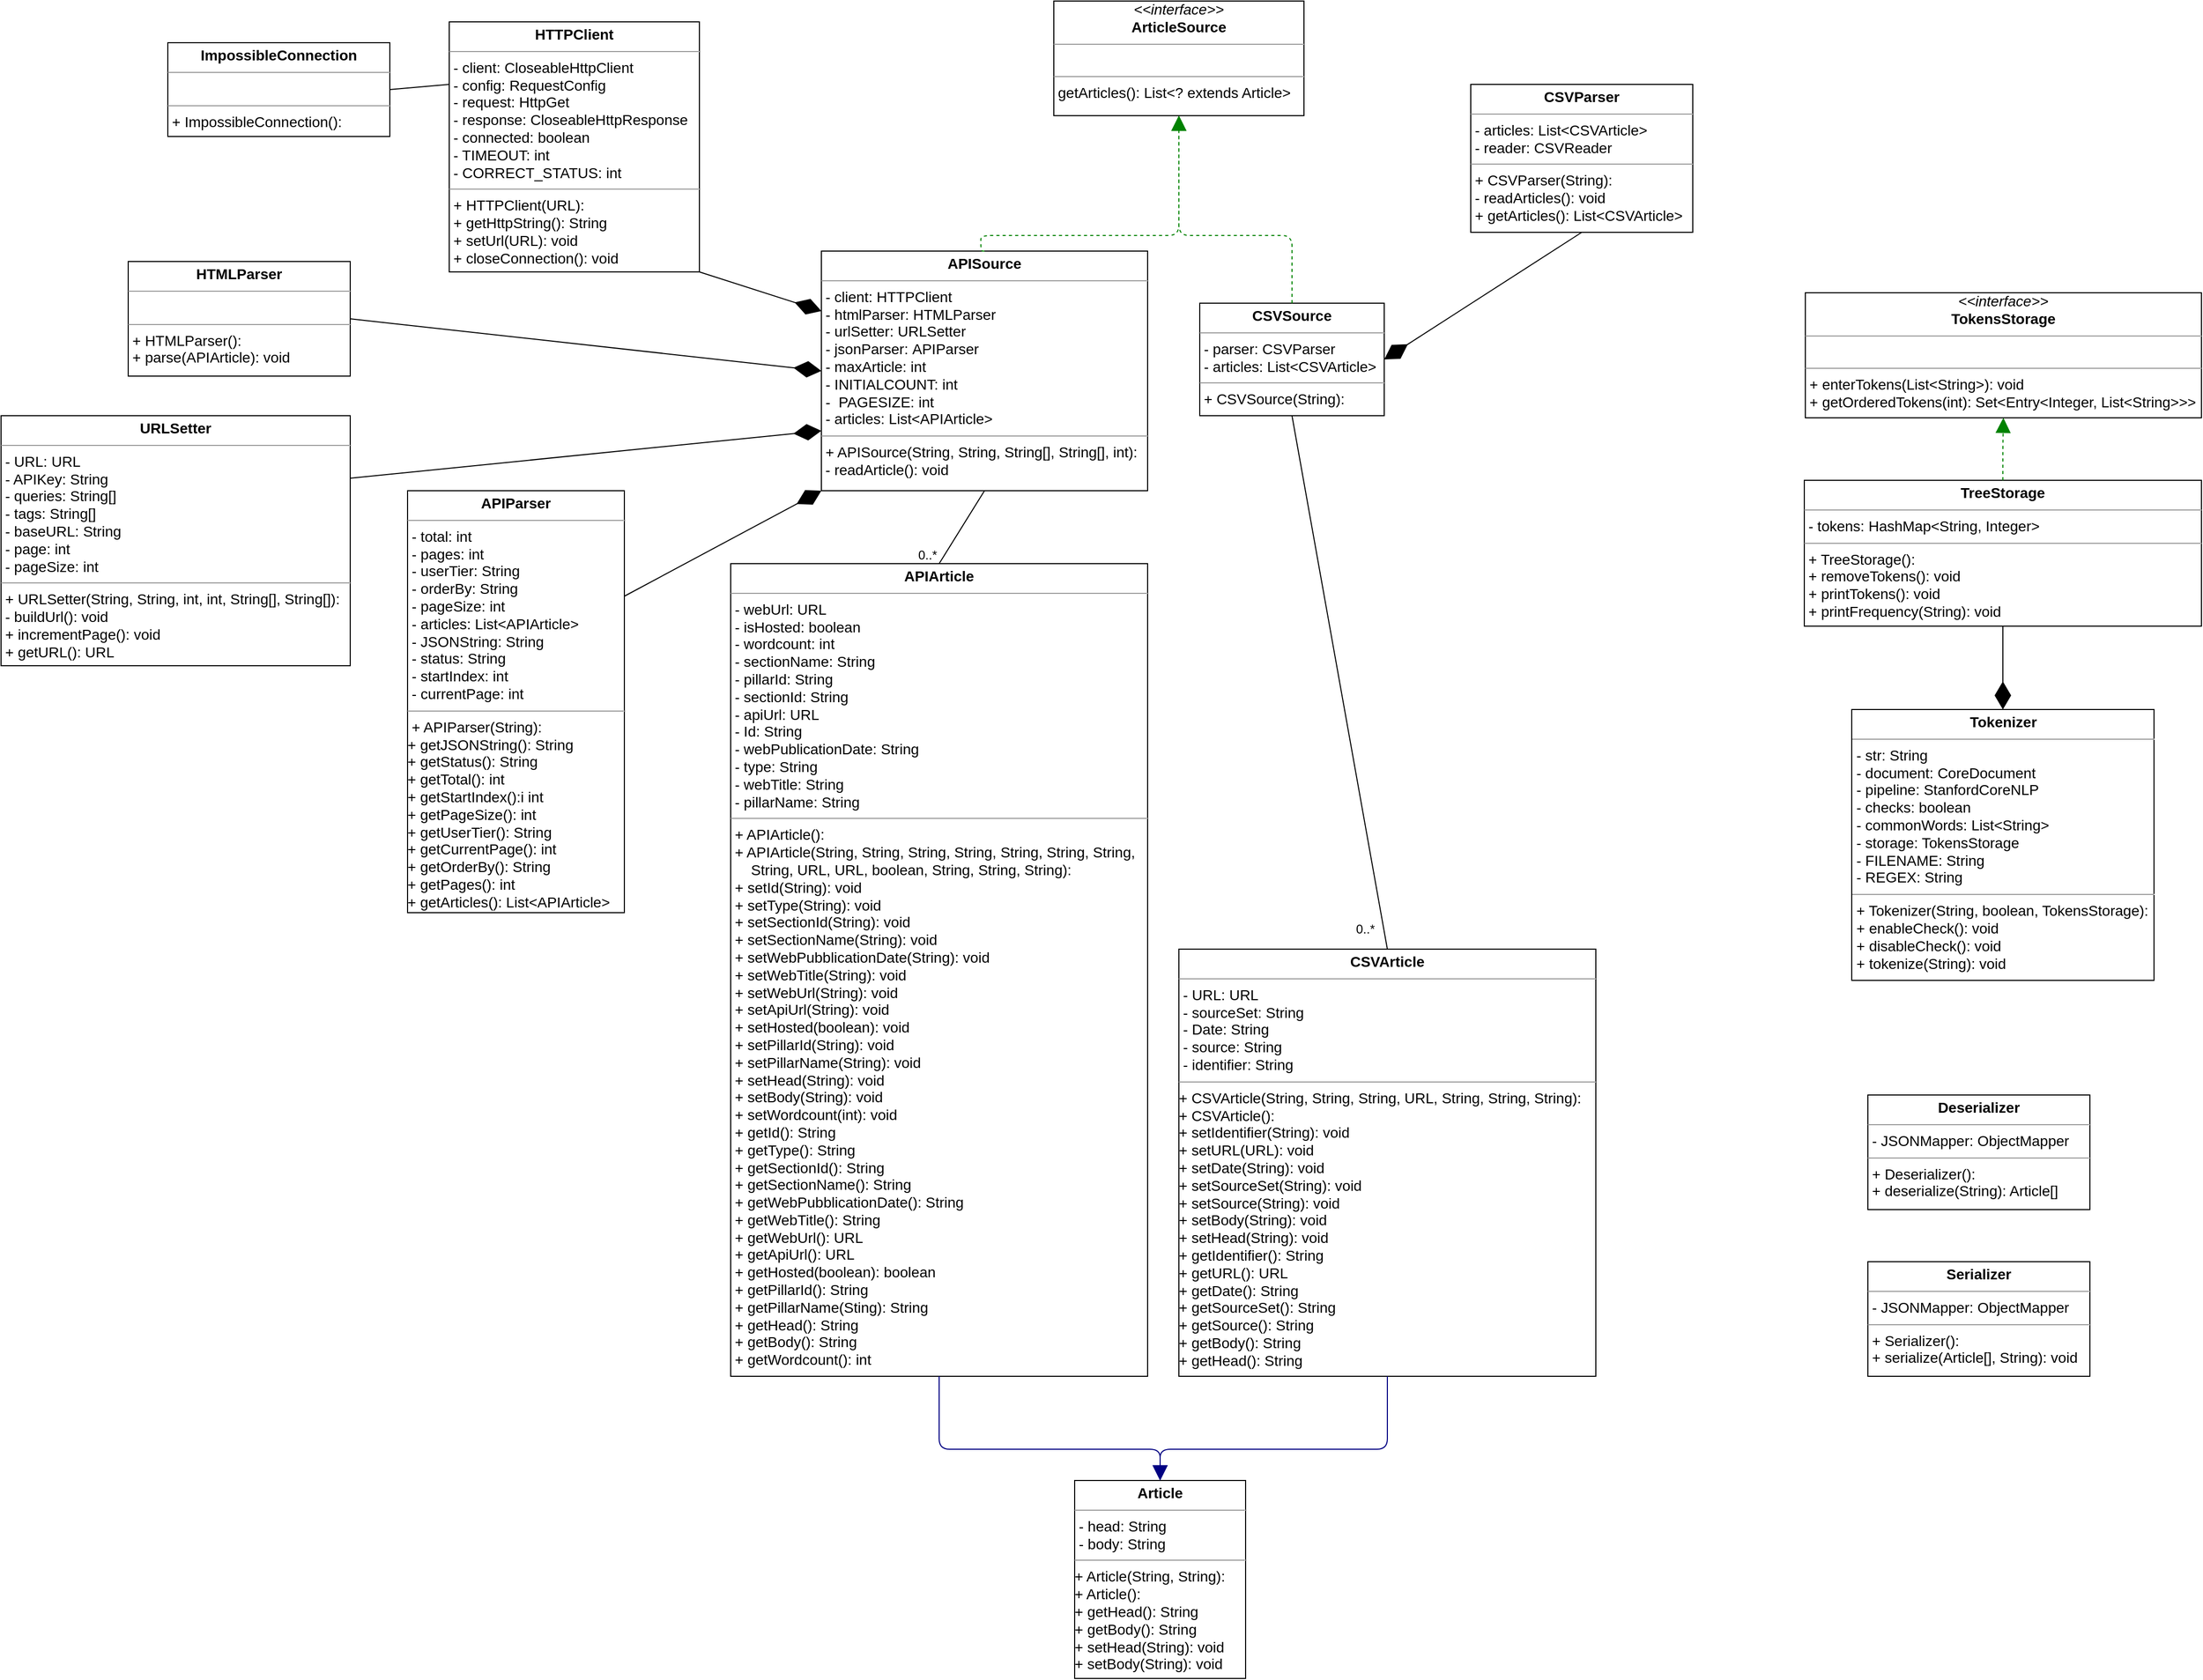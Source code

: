 <mxfile version="21.2.8" type="device">
  <diagram id="auQ4tK3FNU_SihqYigeP" name="Page-1">
    <mxGraphModel dx="2394" dy="1277" grid="1" gridSize="10" guides="1" tooltips="1" connect="1" arrows="1" fold="1" page="0" pageScale="1" pageWidth="827" pageHeight="1169" background="none" math="0" shadow="0">
      <root>
        <mxCell id="0" />
        <mxCell id="1" parent="0" />
        <mxCell id="node8" value="&lt;p style=&quot;margin: 4px 0px 0px; text-align: center; line-height: 120%;&quot;&gt;&lt;b&gt;APIArticle&lt;/b&gt;&lt;/p&gt;&lt;hr style=&quot;line-height: 120%;&quot; size=&quot;1&quot;&gt;&lt;p style=&quot;margin: 0px 0px 0px 4px; line-height: 120%;&quot;&gt;- webUrl: URL&lt;br&gt;- isHosted: boolean&lt;br&gt;- wordcount: int&lt;br&gt;- sectionName: String&lt;br&gt;- pillarId: String&lt;br&gt;- sectionId: String&lt;br&gt;- apiUrl: URL&lt;br&gt;- Id: String&lt;br&gt;- webPublicationDate: String&lt;br&gt;- type: String&lt;br&gt;- webTitle: String&lt;br&gt;- pillarName: String&lt;/p&gt;&lt;hr style=&quot;line-height: 120%;&quot; size=&quot;1&quot;&gt;&lt;p style=&quot;border-color: var(--border-color); margin: 0px 0px 0px 4px; line-height: 120%;&quot;&gt;+ APIArticle():&lt;br style=&quot;border-color: var(--border-color);&quot;&gt;+ APIArticle(String, String, String, String, String, String,&amp;nbsp;String,&lt;/p&gt;&lt;p style=&quot;border-color: var(--border-color); margin: 0px 0px 0px 4px; line-height: 120%;&quot;&gt;&lt;span style=&quot;border-color: var(--border-color); background-color: initial;&quot;&gt;&lt;span style=&quot;border-color: var(--border-color);&quot;&gt; &lt;/span&gt;&lt;span style=&quot;border-color: var(--border-color);&quot;&gt; &lt;/span&gt;&amp;nbsp; &amp;nbsp; String, URL, URL, boolean, String, String, String):&lt;/span&gt;&lt;/p&gt;&lt;p style=&quot;border-color: var(--border-color); margin: 0px 0px 0px 4px; line-height: 120%;&quot;&gt;&lt;span style=&quot;border-color: var(--border-color); background-color: initial;&quot;&gt;+ setId(String): void&lt;/span&gt;&lt;/p&gt;&lt;p style=&quot;border-color: var(--border-color); margin: 0px 0px 0px 4px; line-height: 120%;&quot;&gt;&lt;span style=&quot;border-color: var(--border-color); background-color: initial;&quot;&gt;+ setType(String): void&lt;/span&gt;&lt;/p&gt;&lt;p style=&quot;border-color: var(--border-color); margin: 0px 0px 0px 4px; line-height: 120%;&quot;&gt;&lt;span style=&quot;border-color: var(--border-color); background-color: initial;&quot;&gt;+ setSectionId(String): void&lt;/span&gt;&lt;/p&gt;&lt;p style=&quot;border-color: var(--border-color); margin: 0px 0px 0px 4px; line-height: 120%;&quot;&gt;&lt;span style=&quot;border-color: var(--border-color); background-color: initial;&quot;&gt;+ setSectionName(String): void&lt;/span&gt;&lt;/p&gt;&lt;p style=&quot;border-color: var(--border-color); margin: 0px 0px 0px 4px; line-height: 120%;&quot;&gt;&lt;span style=&quot;border-color: var(--border-color); background-color: initial;&quot;&gt;+ setWebPubblicationDate(String): void&lt;/span&gt;&lt;/p&gt;&lt;p style=&quot;border-color: var(--border-color); margin: 0px 0px 0px 4px; line-height: 120%;&quot;&gt;&lt;span style=&quot;border-color: var(--border-color); background-color: initial;&quot;&gt;+ setWebTitle(String): void&lt;/span&gt;&lt;/p&gt;&lt;p style=&quot;border-color: var(--border-color); margin: 0px 0px 0px 4px; line-height: 120%;&quot;&gt;&lt;span style=&quot;border-color: var(--border-color); background-color: initial;&quot;&gt;+ setWebUrl(String): void&lt;/span&gt;&lt;/p&gt;&lt;p style=&quot;border-color: var(--border-color); margin: 0px 0px 0px 4px; line-height: 120%;&quot;&gt;&lt;span style=&quot;border-color: var(--border-color); background-color: initial;&quot;&gt;+ setApiUrl(String): void&lt;/span&gt;&lt;/p&gt;&lt;p style=&quot;border-color: var(--border-color); margin: 0px 0px 0px 4px; line-height: 120%;&quot;&gt;&lt;span style=&quot;border-color: var(--border-color); background-color: initial;&quot;&gt;+ setHosted(boolean): void&lt;/span&gt;&lt;/p&gt;&lt;p style=&quot;border-color: var(--border-color); margin: 0px 0px 0px 4px; line-height: 120%;&quot;&gt;&lt;span style=&quot;border-color: var(--border-color); background-color: initial;&quot;&gt;+ setPillarId(String): void&lt;/span&gt;&lt;/p&gt;&lt;p style=&quot;border-color: var(--border-color); margin: 0px 0px 0px 4px; line-height: 120%;&quot;&gt;&lt;span style=&quot;border-color: var(--border-color); background-color: initial;&quot;&gt;+ setPillarName(String): void&lt;/span&gt;&lt;/p&gt;&lt;p style=&quot;border-color: var(--border-color); margin: 0px 0px 0px 4px; line-height: 120%;&quot;&gt;&lt;span style=&quot;border-color: var(--border-color); background-color: initial;&quot;&gt;+ setHead(String): void&lt;/span&gt;&lt;/p&gt;&lt;p style=&quot;border-color: var(--border-color); margin: 0px 0px 0px 4px; line-height: 120%;&quot;&gt;&lt;span style=&quot;border-color: var(--border-color); background-color: initial;&quot;&gt;+ setBody(String): void&lt;/span&gt;&lt;/p&gt;&lt;p style=&quot;border-color: var(--border-color); margin: 0px 0px 0px 4px; line-height: 120%;&quot;&gt;&lt;span style=&quot;border-color: var(--border-color); background-color: initial;&quot;&gt;+ setWordcount(int): void&lt;/span&gt;&lt;/p&gt;&lt;p style=&quot;border-color: var(--border-color); margin: 0px 0px 0px 4px; line-height: 120%;&quot;&gt;+ getId(): String&lt;/p&gt;&lt;p style=&quot;border-color: var(--border-color); margin: 0px 0px 0px 4px; line-height: 120%;&quot;&gt;&lt;span style=&quot;border-color: var(--border-color); background-color: initial;&quot;&gt;+ getType(): String&lt;/span&gt;&lt;/p&gt;&lt;p style=&quot;border-color: var(--border-color); margin: 0px 0px 0px 4px; line-height: 120%;&quot;&gt;&lt;span style=&quot;border-color: var(--border-color); background-color: initial;&quot;&gt;+ getSectionId(): String&lt;/span&gt;&lt;/p&gt;&lt;p style=&quot;border-color: var(--border-color); margin: 0px 0px 0px 4px; line-height: 120%;&quot;&gt;&lt;span style=&quot;border-color: var(--border-color); background-color: initial;&quot;&gt;+ getSectionName(): String&lt;/span&gt;&lt;/p&gt;&lt;p style=&quot;border-color: var(--border-color); margin: 0px 0px 0px 4px; line-height: 120%;&quot;&gt;&lt;span style=&quot;border-color: var(--border-color); background-color: initial;&quot;&gt;+ getWebPubblicationDate(): String&lt;/span&gt;&lt;/p&gt;&lt;p style=&quot;border-color: var(--border-color); margin: 0px 0px 0px 4px; line-height: 120%;&quot;&gt;&lt;span style=&quot;border-color: var(--border-color); background-color: initial;&quot;&gt;+ getWebTitle(): String&lt;/span&gt;&lt;/p&gt;&lt;p style=&quot;border-color: var(--border-color); margin: 0px 0px 0px 4px; line-height: 120%;&quot;&gt;&lt;span style=&quot;border-color: var(--border-color); background-color: initial;&quot;&gt;+ getWebUrl(): URL&lt;/span&gt;&lt;/p&gt;&lt;p style=&quot;border-color: var(--border-color); margin: 0px 0px 0px 4px; line-height: 120%;&quot;&gt;&lt;span style=&quot;border-color: var(--border-color); background-color: initial;&quot;&gt;+ getApiUrl(): URL&lt;/span&gt;&lt;/p&gt;&lt;p style=&quot;border-color: var(--border-color); margin: 0px 0px 0px 4px; line-height: 120%;&quot;&gt;&lt;span style=&quot;border-color: var(--border-color); background-color: initial;&quot;&gt;+ getHosted(boolean): boolean&lt;/span&gt;&lt;/p&gt;&lt;p style=&quot;border-color: var(--border-color); margin: 0px 0px 0px 4px; line-height: 120%;&quot;&gt;&lt;span style=&quot;border-color: var(--border-color); background-color: initial;&quot;&gt;+ getPillarId(): String&lt;/span&gt;&lt;/p&gt;&lt;p style=&quot;border-color: var(--border-color); margin: 0px 0px 0px 4px; line-height: 120%;&quot;&gt;&lt;span style=&quot;border-color: var(--border-color); background-color: initial;&quot;&gt;+ getPillarName(Sting): String&lt;/span&gt;&lt;/p&gt;&lt;p style=&quot;border-color: var(--border-color); margin: 0px 0px 0px 4px; line-height: 120%;&quot;&gt;&lt;span style=&quot;border-color: var(--border-color); background-color: initial;&quot;&gt;+ getHead(): String&lt;/span&gt;&lt;/p&gt;&lt;p style=&quot;border-color: var(--border-color); margin: 0px 0px 0px 4px; line-height: 120%;&quot;&gt;&lt;span style=&quot;border-color: var(--border-color); background-color: initial;&quot;&gt;+ getBody(): String&lt;/span&gt;&lt;/p&gt;&lt;p style=&quot;border-color: var(--border-color); margin: 0px 0px 0px 4px; line-height: 120%;&quot;&gt;&lt;span style=&quot;border-color: var(--border-color); background-color: initial;&quot;&gt;&lt;/span&gt;&lt;/p&gt;&lt;p style=&quot;border-color: var(--border-color); margin: 0px 0px 0px 4px; line-height: 120%;&quot;&gt;&lt;span style=&quot;border-color: var(--border-color); background-color: initial;&quot;&gt;+ getWordcount(): int&lt;/span&gt;&lt;/p&gt;&lt;p style=&quot;border-color: var(--border-color); margin: 0px 0px 0px 4px; line-height: 120%;&quot;&gt;&lt;span style=&quot;border-color: var(--border-color); background-color: initial;&quot;&gt;&lt;br&gt;&lt;/span&gt;&lt;/p&gt;" style="verticalAlign=top;align=left;overflow=fill;fontSize=14;fontFamily=Helvetica;html=1;rounded=0;shadow=0;comic=0;labelBackgroundColor=none;strokeWidth=1;" parent="1" vertex="1">
          <mxGeometry x="-230" y="220" width="400" height="780" as="geometry" />
        </mxCell>
        <mxCell id="node1" value="&lt;p style=&quot;margin: 4px 0px 0px; text-align: center; line-height: 120%;&quot;&gt;&lt;b&gt;APIParser&lt;/b&gt;&lt;/p&gt;&lt;hr style=&quot;line-height: 120%;&quot; size=&quot;1&quot;&gt;&lt;p style=&quot;margin: 0px 0px 0px 4px; line-height: 120%;&quot;&gt;&lt;/p&gt;&lt;p style=&quot;margin: 0px 0px 0px 4px; line-height: 120%;&quot;&gt;- total: int&lt;br&gt;- pages: int&lt;br&gt;- userTier: String&lt;br&gt;- orderBy: String&lt;br&gt;- pageSize: int&lt;br&gt;- articles: List&amp;lt;APIArticle&amp;gt;&lt;br&gt;- JSONString: String&lt;br&gt;- status: String&lt;br&gt;- startIndex: int&lt;br&gt;- currentPage: int&lt;/p&gt;&lt;hr style=&quot;line-height: 120%;&quot; size=&quot;1&quot;&gt;&lt;p style=&quot;margin: 0px 0px 0px 4px; line-height: 120%;&quot;&gt;+ APIParser(String):&lt;br&gt;&lt;/p&gt;&lt;div style=&quot;line-height: 120%;&quot;&gt;+&amp;nbsp;getJSONString(): String&lt;/div&gt;&lt;div style=&quot;line-height: 120%;&quot;&gt;+&amp;nbsp;getStatus&lt;span style=&quot;background-color: initial;&quot;&gt;(): String&lt;/span&gt;&lt;/div&gt;&lt;div style=&quot;line-height: 120%;&quot;&gt;+&amp;nbsp;getTotal&lt;span style=&quot;background-color: initial;&quot;&gt;(): int&lt;/span&gt;&lt;br&gt;&lt;/div&gt;&lt;div style=&quot;line-height: 120%;&quot;&gt;+&amp;nbsp;getStartIndex&lt;span style=&quot;background-color: initial;&quot;&gt;():i int&lt;/span&gt;&lt;br&gt;&lt;/div&gt;&lt;div style=&quot;line-height: 120%;&quot;&gt;&lt;div style=&quot;border-color: var(--border-color); line-height: 120%;&quot;&gt;+&amp;nbsp;getPageSize&lt;span style=&quot;background-color: initial;&quot;&gt;()&lt;/span&gt;: int&lt;br&gt;&lt;/div&gt;&lt;div style=&quot;border-color: var(--border-color); line-height: 120%;&quot;&gt;&lt;div style=&quot;border-color: var(--border-color); line-height: 120%;&quot;&gt;+&amp;nbsp;getUserTier&lt;span style=&quot;background-color: initial;&quot;&gt;(): String&lt;/span&gt;&lt;br&gt;&lt;/div&gt;&lt;div style=&quot;border-color: var(--border-color); line-height: 120%;&quot;&gt;&lt;div style=&quot;border-color: var(--border-color); line-height: 120%;&quot;&gt;+&amp;nbsp;getCurrentPage&lt;span style=&quot;background-color: initial;&quot;&gt;()&lt;/span&gt;: int&lt;br&gt;&lt;/div&gt;&lt;div style=&quot;border-color: var(--border-color); line-height: 120%;&quot;&gt;&lt;div style=&quot;border-color: var(--border-color); line-height: 120%;&quot;&gt;+&amp;nbsp;getOrderBy&lt;span style=&quot;background-color: initial;&quot;&gt;(): String&lt;/span&gt;&lt;br&gt;&lt;/div&gt;&lt;div style=&quot;border-color: var(--border-color); line-height: 120%;&quot;&gt;&lt;div style=&quot;border-color: var(--border-color); line-height: 120%;&quot;&gt;+&amp;nbsp;getPages&lt;span style=&quot;background-color: initial;&quot;&gt;(): int&lt;/span&gt;&lt;br&gt;&lt;/div&gt;&lt;div style=&quot;border-color: var(--border-color); line-height: 120%;&quot;&gt;&lt;div style=&quot;border-color: var(--border-color); line-height: 120%;&quot;&gt;+&amp;nbsp;getArticles&lt;span style=&quot;background-color: initial;&quot;&gt;():&amp;nbsp;&lt;/span&gt;List&amp;lt;APIArticle&amp;gt;&lt;br&gt;&lt;/div&gt;&lt;div style=&quot;border-color: var(--border-color); line-height: 120%;&quot;&gt;&lt;br style=&quot;border-color: var(--border-color);&quot;&gt;&lt;/div&gt;&lt;/div&gt;&lt;/div&gt;&lt;/div&gt;&lt;div style=&quot;border-color: var(--border-color); line-height: 120%;&quot;&gt;&lt;br style=&quot;border-color: var(--border-color);&quot;&gt;&lt;/div&gt;&lt;/div&gt;&lt;/div&gt;&lt;/div&gt;&lt;div style=&quot;line-height: 120%;&quot;&gt;&lt;br&gt;&lt;/div&gt;" style="verticalAlign=top;align=left;overflow=fill;fontSize=14;fontFamily=Helvetica;html=1;rounded=0;shadow=0;comic=0;labelBackgroundColor=none;strokeWidth=1;" parent="1" vertex="1">
          <mxGeometry x="-540" y="150" width="208" height="405" as="geometry" />
        </mxCell>
        <mxCell id="node3" value="&lt;p style=&quot;margin: 4px 0px 0px; text-align: center; line-height: 120%;&quot;&gt;&lt;b&gt;APISource&lt;/b&gt;&lt;/p&gt;&lt;hr style=&quot;line-height: 120%;&quot; size=&quot;1&quot;&gt;&lt;p style=&quot;margin: 0px 0px 0px 4px; line-height: 120%;&quot;&gt;&lt;/p&gt;&lt;p style=&quot;margin: 0px 0px 0px 4px; line-height: 120%;&quot;&gt;- client: HTTPClient&lt;/p&gt;&lt;p style=&quot;margin: 0px 0px 0px 4px; line-height: 120%;&quot;&gt;-&amp;nbsp;htmlParser:&amp;nbsp;HTMLParser&lt;/p&gt;&lt;p style=&quot;margin: 0px 0px 0px 4px; line-height: 120%;&quot;&gt;-&amp;nbsp;urlSetter:&amp;nbsp;URLSetter&lt;/p&gt;&lt;p style=&quot;margin: 0px 0px 0px 4px; line-height: 120%;&quot;&gt;-&amp;nbsp;jsonParser:&amp;nbsp;APIParser&lt;/p&gt;&lt;p style=&quot;margin: 0px 0px 0px 4px; line-height: 120%;&quot;&gt;-&amp;nbsp;maxArticle: int&lt;/p&gt;&lt;p style=&quot;margin: 0px 0px 0px 4px; line-height: 120%;&quot;&gt;-&amp;nbsp;INITIALCOUNT: int&lt;/p&gt;&lt;p style=&quot;margin: 0px 0px 0px 4px; line-height: 120%;&quot;&gt;-&amp;nbsp; PAGESIZE: int&lt;/p&gt;&lt;p style=&quot;margin: 0px 0px 0px 4px; line-height: 120%;&quot;&gt;- articles: List&amp;lt;APIArticle&amp;gt;&lt;/p&gt;&lt;hr style=&quot;line-height: 120%;&quot; size=&quot;1&quot;&gt;&lt;p style=&quot;margin: 0px 0px 0px 4px; line-height: 120%;&quot;&gt;&lt;span style=&quot;background-color: initial;&quot;&gt;+ APISource(String, String, String[], String[], int):&lt;/span&gt;&lt;/p&gt;&lt;div style=&quot;line-height: 120%;&quot;&gt;&amp;nbsp;- readArticle(): void&lt;/div&gt;" style="verticalAlign=top;align=left;overflow=fill;fontSize=14;fontFamily=Helvetica;html=1;rounded=0;shadow=0;comic=0;labelBackgroundColor=none;strokeWidth=1;" parent="1" vertex="1">
          <mxGeometry x="-143" y="-80" width="313" height="230" as="geometry" />
        </mxCell>
        <mxCell id="node12" value="&lt;p style=&quot;margin: 4px 0px 0px; text-align: center; line-height: 120%;&quot;&gt;&lt;b&gt;Article&lt;/b&gt;&lt;/p&gt;&lt;hr style=&quot;line-height: 120%;&quot; size=&quot;1&quot;&gt;&lt;p style=&quot;margin: 0px 0px 0px 4px; line-height: 120%;&quot;&gt;- head: String&lt;br&gt;- body: String&lt;/p&gt;&lt;hr style=&quot;line-height: 120%;&quot; size=&quot;1&quot;&gt;&lt;p style=&quot;margin: 0px 0px 0px 4px; line-height: 120%;&quot;&gt;&lt;/p&gt;+ Article(String, String):&lt;br style=&quot;border-color: var(--border-color);&quot;&gt;+ Article():&lt;br&gt;+ getHead(): String&lt;br&gt;+ getBody(): String&lt;br&gt;+ setHead(String): void&lt;br&gt;+ setBody(String): void" style="verticalAlign=top;align=left;overflow=fill;fontSize=14;fontFamily=Helvetica;html=1;rounded=0;shadow=0;comic=0;labelBackgroundColor=none;strokeWidth=1;" parent="1" vertex="1">
          <mxGeometry x="100" y="1100" width="164" height="190" as="geometry" />
        </mxCell>
        <mxCell id="node6" value="&lt;p style=&quot;margin: 4px 0px 0px; text-align: center; line-height: 120%;&quot;&gt;&lt;b&gt;CSVArticle&lt;/b&gt;&lt;/p&gt;&lt;hr style=&quot;line-height: 120%;&quot; size=&quot;1&quot;&gt;&lt;p style=&quot;margin: 0px 0px 0px 4px; line-height: 120%;&quot;&gt;&lt;/p&gt;&lt;p style=&quot;margin: 0px 0px 0px 4px; line-height: 120%;&quot;&gt;- URL: URL&lt;br&gt;- sourceSet: String&lt;br&gt;- Date: String&lt;br&gt;- source: String&lt;br&gt;- identifier: String&lt;/p&gt;&lt;hr style=&quot;line-height: 120%;&quot; size=&quot;1&quot;&gt;&lt;p style=&quot;margin: 0px 0px 0px 4px; line-height: 120%;&quot;&gt;&lt;/p&gt;+ CSVArticle(String, String, String, URL, String, String, String):&lt;br style=&quot;border-color: var(--border-color);&quot;&gt;+ CSVArticle():&lt;br&gt;+&amp;nbsp;setIdentifier(String): void&lt;br&gt;+&amp;nbsp;setURL(URL): void&lt;br&gt;+&amp;nbsp;setDate(String): void&lt;br&gt;+&amp;nbsp;setSourceSet(String): void&lt;br&gt;+&amp;nbsp;setSource(String): void&lt;br&gt;+&amp;nbsp;setBody(String): void&lt;br&gt;+&amp;nbsp;setHead(String): void&lt;br&gt;+ getIdentifier(): String&lt;br style=&quot;border-color: var(--border-color);&quot;&gt;+ getURL(): URL&lt;br style=&quot;border-color: var(--border-color);&quot;&gt;+ getDate(): String&lt;br style=&quot;border-color: var(--border-color);&quot;&gt;+ getSourceSet(): String&lt;br style=&quot;border-color: var(--border-color);&quot;&gt;+ getSource(): String&lt;br style=&quot;border-color: var(--border-color);&quot;&gt;+ getBody(): String&lt;br style=&quot;border-color: var(--border-color);&quot;&gt;+ getHead(): String" style="verticalAlign=top;align=left;overflow=fill;fontSize=14;fontFamily=Helvetica;html=1;rounded=0;shadow=0;comic=0;labelBackgroundColor=none;strokeWidth=1;" parent="1" vertex="1">
          <mxGeometry x="200" y="590" width="400" height="410" as="geometry" />
        </mxCell>
        <mxCell id="node4" value="&lt;p style=&quot;margin: 4px 0px 0px; text-align: center; line-height: 120%;&quot;&gt;&lt;b&gt;CSVParser&lt;/b&gt;&lt;/p&gt;&lt;hr style=&quot;line-height: 120%;&quot; size=&quot;1&quot;&gt;&lt;p style=&quot;margin: 0px 0px 0px 4px; line-height: 120%;&quot;&gt;&lt;/p&gt;&lt;p style=&quot;margin: 0px 0px 0px 4px; line-height: 120%;&quot;&gt;- articles: List&amp;lt;CSVArticle&amp;gt;&lt;/p&gt;&lt;p style=&quot;margin: 0px 0px 0px 4px; line-height: 120%;&quot;&gt;- reader: CSVReader&lt;/p&gt;&lt;hr style=&quot;line-height: 120%;&quot; size=&quot;1&quot;&gt;&lt;p style=&quot;margin: 0px 0px 0px 4px; line-height: 120%;&quot;&gt;+ CSVParser(String):&lt;/p&gt;&lt;p style=&quot;margin: 0px 0px 0px 4px; line-height: 120%;&quot;&gt;- readArticles(): void&lt;/p&gt;&lt;p style=&quot;margin: 0px 0px 0px 4px; line-height: 120%;&quot;&gt;+ getArticles(): List&amp;lt;CSVArticle&amp;gt;&lt;/p&gt;&lt;p style=&quot;margin: 0px 0px 0px 4px; line-height: 120%;&quot;&gt;&lt;br&gt;&lt;/p&gt;" style="verticalAlign=top;align=left;overflow=fill;fontSize=14;fontFamily=Helvetica;html=1;rounded=0;shadow=0;comic=0;labelBackgroundColor=none;strokeWidth=1;" parent="1" vertex="1">
          <mxGeometry x="480" y="-240" width="213" height="142" as="geometry" />
        </mxCell>
        <mxCell id="node10" value="&lt;p style=&quot;margin: 4px 0px 0px; text-align: center; line-height: 120%;&quot;&gt;&lt;b&gt;CSVSource&lt;/b&gt;&lt;/p&gt;&lt;hr style=&quot;line-height: 120%;&quot; size=&quot;1&quot;&gt;&lt;p style=&quot;margin: 0px 0px 0px 4px; line-height: 120%;&quot;&gt;&lt;/p&gt;&lt;p style=&quot;margin: 0px 0px 0px 4px; line-height: 120%;&quot;&gt;- parser: CSVParser&lt;/p&gt;&lt;p style=&quot;margin: 0px 0px 0px 4px; line-height: 120%;&quot;&gt;- articles: List&amp;lt;CSVArticle&amp;gt;&lt;/p&gt;&lt;hr style=&quot;line-height: 120%;&quot; size=&quot;1&quot;&gt;&lt;p style=&quot;margin: 0px 0px 0px 4px; line-height: 120%;&quot;&gt;+ CSVSource(String):&lt;/p&gt;" style="verticalAlign=top;align=left;overflow=fill;fontSize=14;fontFamily=Helvetica;html=1;rounded=0;shadow=0;comic=0;labelBackgroundColor=none;strokeWidth=1;" parent="1" vertex="1">
          <mxGeometry x="220" y="-30" width="177" height="108" as="geometry" />
        </mxCell>
        <mxCell id="node9" value="&lt;p style=&quot;margin: 4px 0px 0px; text-align: center; line-height: 120%;&quot;&gt;&lt;b&gt;HTTPClient&lt;/b&gt;&lt;/p&gt;&lt;hr style=&quot;line-height: 120%;&quot; size=&quot;1&quot;&gt;&lt;p style=&quot;margin: 0px 0px 0px 4px; line-height: 120%;&quot;&gt;&lt;/p&gt;&lt;p style=&quot;margin: 0px 0px 0px 4px; line-height: 120%;&quot;&gt;- client:&amp;nbsp;CloseableHttpClient&lt;/p&gt;&lt;p style=&quot;margin: 0px 0px 0px 4px; line-height: 120%;&quot;&gt;- config:&amp;nbsp;RequestConfig&lt;/p&gt;&lt;p style=&quot;margin: 0px 0px 0px 4px; line-height: 120%;&quot;&gt;- request:&amp;nbsp;HttpGet&lt;/p&gt;&lt;p style=&quot;margin: 0px 0px 0px 4px; line-height: 120%;&quot;&gt;- response:&amp;nbsp;CloseableHttpResponse&lt;/p&gt;&lt;p style=&quot;margin: 0px 0px 0px 4px; line-height: 120%;&quot;&gt;- connected: boolean&lt;/p&gt;&lt;p style=&quot;margin: 0px 0px 0px 4px; line-height: 120%;&quot;&gt;- TIMEOUT: int&lt;/p&gt;&lt;p style=&quot;margin: 0px 0px 0px 4px; line-height: 120%;&quot;&gt;-&amp;nbsp;CORRECT_STATUS: int&lt;/p&gt;&lt;hr style=&quot;line-height: 120%;&quot; size=&quot;1&quot;&gt;&lt;p style=&quot;margin: 0px 0px 0px 4px; line-height: 120%;&quot;&gt;+ HTTPClient(URL):&lt;/p&gt;&lt;p style=&quot;margin: 0px 0px 0px 4px; line-height: 120%;&quot;&gt;+&amp;nbsp;getHttpString(): String&lt;/p&gt;&lt;p style=&quot;margin: 0px 0px 0px 4px; line-height: 120%;&quot;&gt;+&amp;nbsp;setUrl(URL): void&lt;/p&gt;&lt;p style=&quot;margin: 0px 0px 0px 4px; line-height: 120%;&quot;&gt;+&amp;nbsp;closeConnection(): void&lt;/p&gt;" style="verticalAlign=top;align=left;overflow=fill;fontSize=14;fontFamily=Helvetica;html=1;rounded=0;shadow=0;comic=0;labelBackgroundColor=none;strokeWidth=1;" parent="1" vertex="1">
          <mxGeometry x="-500" y="-300" width="240" height="240" as="geometry" />
        </mxCell>
        <mxCell id="node2" value="&lt;p style=&quot;margin: 4px 0px 0px; text-align: center; line-height: 120%;&quot;&gt;&lt;b&gt;TreeStorage&lt;/b&gt;&lt;/p&gt;&lt;hr style=&quot;line-height: 120%;&quot; size=&quot;1&quot;&gt;&lt;p style=&quot;margin: 0px 0px 0px 4px; line-height: 120%;&quot;&gt;- tokens:&amp;nbsp;HashMap&amp;lt;String, Integer&amp;gt;&lt;/p&gt;&lt;hr style=&quot;line-height: 120%;&quot; size=&quot;1&quot;&gt;&lt;p style=&quot;margin: 0px 0px 0px 4px; line-height: 120%;&quot;&gt;+ TreeStorage():&lt;/p&gt;&lt;p style=&quot;margin: 0px 0px 0px 4px; line-height: 120%;&quot;&gt;+ removeTokens(): void&lt;br&gt;+ printTokens(): void&lt;br&gt;+ printFrequency(String): void&lt;br&gt;&lt;/p&gt;" style="verticalAlign=top;align=left;overflow=fill;fontSize=14;fontFamily=Helvetica;html=1;rounded=0;shadow=0;comic=0;labelBackgroundColor=none;strokeWidth=1;" parent="1" vertex="1">
          <mxGeometry x="800" y="140" width="381" height="140" as="geometry" />
        </mxCell>
        <mxCell id="node16" value="&lt;p style=&quot;margin: 4px 0px 0px; text-align: center; line-height: 120%;&quot;&gt;&lt;b&gt;URLSetter&lt;/b&gt;&lt;/p&gt;&lt;hr style=&quot;line-height: 120%;&quot; size=&quot;1&quot;&gt;&lt;p style=&quot;margin: 0px 0px 0px 4px; line-height: 120%;&quot;&gt;&lt;/p&gt;&lt;p style=&quot;margin: 0px 0px 0px 4px; line-height: 120%;&quot;&gt;- URL: URL&lt;/p&gt;&lt;p style=&quot;margin: 0px 0px 0px 4px; line-height: 120%;&quot;&gt;- APIKey: String&lt;/p&gt;&lt;p style=&quot;margin: 0px 0px 0px 4px; line-height: 120%;&quot;&gt;- queries: String[]&lt;/p&gt;&lt;p style=&quot;margin: 0px 0px 0px 4px; line-height: 120%;&quot;&gt;- tags: String[]&lt;/p&gt;&lt;p style=&quot;margin: 0px 0px 0px 4px; line-height: 120%;&quot;&gt;- baseURL: String&lt;/p&gt;&lt;p style=&quot;margin: 0px 0px 0px 4px; line-height: 120%;&quot;&gt;- page: int&lt;/p&gt;&lt;p style=&quot;margin: 0px 0px 0px 4px; line-height: 120%;&quot;&gt;- pageSize: int&lt;/p&gt;&lt;hr style=&quot;line-height: 120%;&quot; size=&quot;1&quot;&gt;&lt;p style=&quot;margin: 0px 0px 0px 4px; line-height: 120%;&quot;&gt;+ URLSetter(String, String, int, int, String[], String[]):&lt;/p&gt;&lt;p style=&quot;margin: 0px 0px 0px 4px; line-height: 120%;&quot;&gt;- buildUrl(): void&lt;br&gt;+ incrementPage(): void&lt;/p&gt;&lt;p style=&quot;margin: 0px 0px 0px 4px; line-height: 120%;&quot;&gt;+ getURL(): URL&lt;/p&gt;&lt;p style=&quot;margin: 0px 0px 0px 4px; line-height: 120%;&quot;&gt;&lt;br&gt;&lt;/p&gt;" style="verticalAlign=top;align=left;overflow=fill;fontSize=14;fontFamily=Helvetica;html=1;rounded=0;shadow=0;comic=0;labelBackgroundColor=none;strokeWidth=1;" parent="1" vertex="1">
          <mxGeometry x="-930" y="78" width="335" height="240" as="geometry" />
        </mxCell>
        <mxCell id="edge0" value="" style="html=1;rounded=1;edgeStyle=orthogonalEdgeStyle;dashed=0;startArrow=none;endArrow=block;endSize=12;strokeColor=#000082;exitX=0.5;exitY=1;exitDx=0;exitDy=0;entryX=0.5;entryY=0;entryDx=0;entryDy=0;" parent="1" source="node8" target="node12" edge="1">
          <mxGeometry width="50" height="50" relative="1" as="geometry">
            <Array as="points">
              <mxPoint x="-30" y="1070" />
              <mxPoint x="182" y="1070" />
            </Array>
            <mxPoint x="210" y="190" as="targetPoint" />
          </mxGeometry>
        </mxCell>
        <mxCell id="edge4" value="" style="html=1;rounded=1;edgeStyle=orthogonalEdgeStyle;dashed=1;startArrow=none;endArrow=block;endSize=12;strokeColor=#008200;exitX=0.500;exitY=0.000;exitDx=0;exitDy=0;entryX=0.5;entryY=1;entryDx=0;entryDy=0;" parent="1" source="node3" target="1nAkwuaW9sIehE2Wec23-9" edge="1">
          <mxGeometry width="50" height="50" relative="1" as="geometry">
            <Array as="points">
              <mxPoint x="10" y="-80" />
              <mxPoint x="10" y="-95" />
              <mxPoint x="200" y="-95" />
            </Array>
            <mxPoint x="260" y="-130" as="targetPoint" />
          </mxGeometry>
        </mxCell>
        <mxCell id="edge1" value="" style="html=1;rounded=1;edgeStyle=orthogonalEdgeStyle;dashed=0;startArrow=none;endArrow=block;endSize=12;strokeColor=#000082;exitX=0.5;exitY=1;exitDx=0;exitDy=0;entryX=0.5;entryY=0;entryDx=0;entryDy=0;" parent="1" source="node6" target="node12" edge="1">
          <mxGeometry width="50" height="50" relative="1" as="geometry">
            <Array as="points">
              <mxPoint x="400" y="1070" />
              <mxPoint x="182" y="1070" />
            </Array>
            <mxPoint x="190" y="1030" as="targetPoint" />
          </mxGeometry>
        </mxCell>
        <mxCell id="edge3" value="" style="html=1;rounded=1;edgeStyle=orthogonalEdgeStyle;dashed=1;startArrow=none;endArrow=block;endSize=12;strokeColor=#008200;exitX=0.500;exitY=0.000;exitDx=0;exitDy=0;entryX=0.5;entryY=1;entryDx=0;entryDy=0;" parent="1" source="node10" target="1nAkwuaW9sIehE2Wec23-9" edge="1">
          <mxGeometry width="50" height="50" relative="1" as="geometry">
            <Array as="points">
              <mxPoint x="308" y="-95" />
              <mxPoint x="200" y="-95" />
            </Array>
          </mxGeometry>
        </mxCell>
        <mxCell id="edge2" value="" style="html=1;rounded=1;edgeStyle=orthogonalEdgeStyle;dashed=1;startArrow=none;endArrow=block;endSize=12;strokeColor=#008200;exitX=0.500;exitY=0.000;exitDx=0;exitDy=0;entryX=0.5;entryY=1;entryDx=0;entryDy=0;" parent="1" source="node2" target="1nAkwuaW9sIehE2Wec23-11" edge="1">
          <mxGeometry width="50" height="50" relative="1" as="geometry">
            <Array as="points" />
            <mxPoint x="1041" y="120" as="targetPoint" />
          </mxGeometry>
        </mxCell>
        <mxCell id="1nAkwuaW9sIehE2Wec23-1" value="&lt;p style=&quot;margin: 4px 0px 0px; text-align: center; line-height: 120%;&quot;&gt;&lt;b&gt;HTMLParser&lt;/b&gt;&lt;/p&gt;&lt;hr style=&quot;line-height: 120%;&quot; size=&quot;1&quot;&gt;&lt;p style=&quot;margin: 0px 0px 0px 4px; line-height: 120%;&quot;&gt;&lt;/p&gt;&lt;p style=&quot;margin: 0px 0px 0px 4px; line-height: 120%;&quot;&gt;&amp;nbsp;&lt;/p&gt;&lt;hr style=&quot;line-height: 120%;&quot; size=&quot;1&quot;&gt;&lt;p style=&quot;margin: 0px 0px 0px 4px; line-height: 120%;&quot;&gt;+ HTMLParser():&lt;br style=&quot;border-color: var(--border-color);&quot;&gt;&lt;/p&gt;&lt;p style=&quot;margin: 0px 0px 0px 4px; line-height: 120%;&quot;&gt;+ parse(APIArticle): void&lt;br&gt;&lt;/p&gt;" style="verticalAlign=top;align=left;overflow=fill;fontSize=14;fontFamily=Helvetica;html=1;rounded=0;shadow=0;comic=0;labelBackgroundColor=none;strokeWidth=1;" parent="1" vertex="1">
          <mxGeometry x="-808" y="-70" width="213" height="110" as="geometry" />
        </mxCell>
        <mxCell id="1nAkwuaW9sIehE2Wec23-3" value="&lt;p style=&quot;margin: 4px 0px 0px; text-align: center; line-height: 120%;&quot;&gt;&lt;b&gt;Deserializer&lt;/b&gt;&lt;/p&gt;&lt;hr style=&quot;line-height: 120%;&quot; size=&quot;1&quot;&gt;&lt;p style=&quot;margin: 0px 0px 0px 4px; line-height: 120%;&quot;&gt;&lt;/p&gt;&lt;p style=&quot;margin: 0px 0px 0px 4px; line-height: 120%;&quot;&gt;- JSONMapper: ObjectMapper&lt;/p&gt;&lt;hr style=&quot;line-height: 120%;&quot; size=&quot;1&quot;&gt;&lt;p style=&quot;margin: 0px 0px 0px 4px; line-height: 120%;&quot;&gt;+ Deserializer():&lt;br style=&quot;border-color: var(--border-color);&quot;&gt;&lt;/p&gt;&lt;p style=&quot;margin: 0px 0px 0px 4px; line-height: 120%;&quot;&gt;+&amp;nbsp;deserialize(String): Article[]&lt;/p&gt;" style="verticalAlign=top;align=left;overflow=fill;fontSize=14;fontFamily=Helvetica;html=1;rounded=0;shadow=0;comic=0;labelBackgroundColor=none;strokeWidth=1;" parent="1" vertex="1">
          <mxGeometry x="861" y="730" width="213" height="110" as="geometry" />
        </mxCell>
        <mxCell id="1nAkwuaW9sIehE2Wec23-4" value="&lt;p style=&quot;margin: 4px 0px 0px; text-align: center; line-height: 120%;&quot;&gt;&lt;b&gt;Serializer&lt;/b&gt;&lt;/p&gt;&lt;hr style=&quot;line-height: 120%;&quot; size=&quot;1&quot;&gt;&lt;p style=&quot;margin: 0px 0px 0px 4px; line-height: 120%;&quot;&gt;&lt;/p&gt;&lt;p style=&quot;margin: 0px 0px 0px 4px; line-height: 120%;&quot;&gt;- JSONMapper: ObjectMapper&lt;/p&gt;&lt;hr style=&quot;line-height: 120%;&quot; size=&quot;1&quot;&gt;&lt;p style=&quot;margin: 0px 0px 0px 4px; line-height: 120%;&quot;&gt;+ Serializer():&lt;br style=&quot;border-color: var(--border-color);&quot;&gt;&lt;/p&gt;&lt;p style=&quot;margin: 0px 0px 0px 4px; line-height: 120%;&quot;&gt;+ serialize(Article[], String): void&lt;/p&gt;" style="verticalAlign=top;align=left;overflow=fill;fontSize=14;fontFamily=Helvetica;html=1;rounded=0;shadow=0;comic=0;labelBackgroundColor=none;strokeWidth=1;" parent="1" vertex="1">
          <mxGeometry x="861" y="890" width="213" height="110" as="geometry" />
        </mxCell>
        <mxCell id="1nAkwuaW9sIehE2Wec23-5" value="&lt;p style=&quot;margin: 4px 0px 0px; text-align: center; line-height: 120%;&quot;&gt;&lt;b&gt;Tokenizer&lt;/b&gt;&lt;/p&gt;&lt;hr style=&quot;line-height: 120%;&quot; size=&quot;1&quot;&gt;&lt;p style=&quot;margin: 0px 0px 0px 4px; line-height: 120%;&quot;&gt;&lt;/p&gt;&lt;p style=&quot;margin: 0px 0px 0px 4px; line-height: 120%;&quot;&gt;- str: String&lt;/p&gt;&lt;p style=&quot;margin: 0px 0px 0px 4px; line-height: 120%;&quot;&gt;- document: CoreDocument&lt;/p&gt;&lt;p style=&quot;margin: 0px 0px 0px 4px; line-height: 120%;&quot;&gt;- pipeline: StanfordCoreNLP&lt;/p&gt;&lt;p style=&quot;margin: 0px 0px 0px 4px; line-height: 120%;&quot;&gt;- checks: boolean&lt;/p&gt;&lt;p style=&quot;margin: 0px 0px 0px 4px; line-height: 120%;&quot;&gt;- commonWords: List&amp;lt;String&amp;gt;&lt;/p&gt;&lt;p style=&quot;margin: 0px 0px 0px 4px; line-height: 120%;&quot;&gt;- storage: TokensStorage&lt;/p&gt;&lt;p style=&quot;margin: 0px 0px 0px 4px; line-height: 120%;&quot;&gt;- FILENAME: String&lt;/p&gt;&lt;p style=&quot;margin: 0px 0px 0px 4px; line-height: 120%;&quot;&gt;- REGEX: String&lt;/p&gt;&lt;hr style=&quot;line-height: 120%;&quot; size=&quot;1&quot;&gt;&lt;p style=&quot;margin: 0px 0px 0px 4px; line-height: 120%;&quot;&gt;+ Tokenizer(String, boolean, TokensStorage):&lt;br style=&quot;border-color: var(--border-color);&quot;&gt;&lt;/p&gt;&lt;p style=&quot;margin: 0px 0px 0px 4px; line-height: 120%;&quot;&gt;+&amp;nbsp;enableCheck(): void&lt;/p&gt;&lt;p style=&quot;margin: 0px 0px 0px 4px; line-height: 120%;&quot;&gt;+&amp;nbsp;disableCheck(): void&lt;/p&gt;&lt;p style=&quot;margin: 0px 0px 0px 4px; line-height: 120%;&quot;&gt;+ tokenize(String): void&lt;/p&gt;" style="verticalAlign=top;align=left;overflow=fill;fontSize=14;fontFamily=Helvetica;html=1;rounded=0;shadow=0;comic=0;labelBackgroundColor=none;strokeWidth=1;" parent="1" vertex="1">
          <mxGeometry x="845.5" y="360" width="290" height="260" as="geometry" />
        </mxCell>
        <mxCell id="1nAkwuaW9sIehE2Wec23-7" value="&lt;p style=&quot;margin: 4px 0px 0px; text-align: center; line-height: 120%;&quot;&gt;&lt;b&gt;ImpossibleConnection&lt;/b&gt;&lt;/p&gt;&lt;hr style=&quot;line-height: 120%;&quot; size=&quot;1&quot;&gt;&lt;p style=&quot;margin: 0px 0px 0px 4px; line-height: 120%;&quot;&gt;&lt;/p&gt;&lt;p style=&quot;margin: 0px 0px 0px 4px; line-height: 120%;&quot;&gt;&amp;nbsp;&lt;/p&gt;&lt;hr style=&quot;line-height: 120%;&quot; size=&quot;1&quot;&gt;&lt;p style=&quot;margin: 0px 0px 0px 4px; line-height: 120%;&quot;&gt;&lt;span style=&quot;background-color: initial;&quot;&gt;+ ImpossibleConnection():&lt;/span&gt;&lt;br&gt;&lt;/p&gt;" style="verticalAlign=top;align=left;overflow=fill;fontSize=14;fontFamily=Helvetica;html=1;rounded=0;shadow=0;comic=0;labelBackgroundColor=none;strokeWidth=1;" parent="1" vertex="1">
          <mxGeometry x="-770" y="-280" width="213" height="90" as="geometry" />
        </mxCell>
        <mxCell id="1nAkwuaW9sIehE2Wec23-9" value="&lt;div style=&quot;text-align: center; line-height: 120%;&quot;&gt;&lt;i style=&quot;background-color: initial; border-color: var(--border-color);&quot;&gt;&amp;lt;&amp;lt;interface&amp;gt;&amp;gt;&lt;/i&gt;&lt;br&gt;&lt;/div&gt;&lt;b style=&quot;border-color: var(--border-color);&quot;&gt;&lt;div style=&quot;text-align: center; line-height: 120%;&quot;&gt;&lt;b style=&quot;background-color: initial; border-color: var(--border-color);&quot;&gt;ArticleSource&lt;/b&gt;&lt;/div&gt;&lt;/b&gt;&lt;hr style=&quot;line-height: 120%;&quot; size=&quot;1&quot;&gt;&lt;p style=&quot;margin: 0px 0px 0px 4px; line-height: 120%;&quot;&gt;&lt;/p&gt;&lt;p style=&quot;margin: 0px 0px 0px 4px; line-height: 120%;&quot;&gt;&amp;nbsp;&lt;/p&gt;&lt;hr style=&quot;line-height: 120%;&quot; size=&quot;1&quot;&gt;&lt;p style=&quot;margin: 0px 0px 0px 4px; line-height: 120%;&quot;&gt;getArticles(): List&amp;lt;? extends Article&amp;gt;&lt;/p&gt;" style="verticalAlign=top;align=left;overflow=fill;fontSize=14;fontFamily=Helvetica;html=1;rounded=0;shadow=0;comic=0;labelBackgroundColor=none;strokeWidth=1;" parent="1" vertex="1">
          <mxGeometry x="80" y="-320" width="240" height="110" as="geometry" />
        </mxCell>
        <mxCell id="1nAkwuaW9sIehE2Wec23-11" value="&lt;div style=&quot;text-align: center; line-height: 120%;&quot;&gt;&lt;i style=&quot;background-color: initial; border-color: var(--border-color);&quot;&gt;&amp;lt;&amp;lt;interface&amp;gt;&amp;gt;&lt;/i&gt;&lt;br&gt;&lt;/div&gt;&lt;b style=&quot;border-color: var(--border-color);&quot;&gt;&lt;div style=&quot;text-align: center; line-height: 120%;&quot;&gt;&lt;b style=&quot;background-color: initial; border-color: var(--border-color);&quot;&gt;&lt;b style=&quot;border-color: var(--border-color);&quot;&gt;TokensStorage&lt;/b&gt;&lt;/b&gt;&lt;/div&gt;&lt;/b&gt;&lt;hr style=&quot;line-height: 120%;&quot; size=&quot;1&quot;&gt;&lt;p style=&quot;margin: 0px 0px 0px 4px; line-height: 120%;&quot;&gt;&lt;/p&gt;&lt;p style=&quot;margin: 0px 0px 0px 4px; line-height: 120%;&quot;&gt;&amp;nbsp;&lt;/p&gt;&lt;hr style=&quot;line-height: 120%;&quot; size=&quot;1&quot;&gt;&lt;p style=&quot;margin: 0px 0px 0px 4px; line-height: 120%;&quot;&gt;+ enterTokens(List&amp;lt;String&amp;gt;): void&lt;br style=&quot;border-color: var(--border-color);&quot;&gt;+ getOrderedTokens(int): Set&amp;lt;Entry&amp;lt;Integer, List&amp;lt;String&amp;gt;&amp;gt;&amp;gt;&lt;br&gt;&lt;/p&gt;" style="verticalAlign=top;align=left;overflow=fill;fontSize=14;fontFamily=Helvetica;html=1;rounded=0;shadow=0;comic=0;labelBackgroundColor=none;strokeWidth=1;" parent="1" vertex="1">
          <mxGeometry x="801" y="-40" width="380" height="120" as="geometry" />
        </mxCell>
        <mxCell id="Rqpb-CLD3I6wGEN1D-v1-1" value="" style="endArrow=diamondThin;endFill=1;endSize=24;html=1;rounded=0;exitX=0.5;exitY=1;exitDx=0;exitDy=0;entryX=0.5;entryY=0;entryDx=0;entryDy=0;" parent="1" source="node2" target="1nAkwuaW9sIehE2Wec23-5" edge="1">
          <mxGeometry width="160" relative="1" as="geometry">
            <mxPoint x="741" y="670" as="sourcePoint" />
            <mxPoint x="901" y="670" as="targetPoint" />
          </mxGeometry>
        </mxCell>
        <mxCell id="Rqpb-CLD3I6wGEN1D-v1-2" value="" style="endArrow=none;html=1;rounded=0;exitX=0.5;exitY=1;exitDx=0;exitDy=0;entryX=0.5;entryY=0;entryDx=0;entryDy=0;" parent="1" source="node3" target="node8" edge="1">
          <mxGeometry relative="1" as="geometry">
            <mxPoint x="10" y="210" as="sourcePoint" />
            <mxPoint x="170" y="210" as="targetPoint" />
          </mxGeometry>
        </mxCell>
        <mxCell id="Rqpb-CLD3I6wGEN1D-v1-3" value="0..*" style="resizable=0;html=1;whiteSpace=wrap;align=right;verticalAlign=bottom;" parent="Rqpb-CLD3I6wGEN1D-v1-2" connectable="0" vertex="1">
          <mxGeometry x="1" relative="1" as="geometry">
            <mxPoint as="offset" />
          </mxGeometry>
        </mxCell>
        <mxCell id="Rqpb-CLD3I6wGEN1D-v1-4" value="" style="endArrow=none;html=1;rounded=0;exitX=0.5;exitY=1;exitDx=0;exitDy=0;entryX=0.5;entryY=0;entryDx=0;entryDy=0;" parent="1" source="node10" target="node6" edge="1">
          <mxGeometry relative="1" as="geometry">
            <mxPoint x="120" y="350" as="sourcePoint" />
            <mxPoint x="280" y="350" as="targetPoint" />
          </mxGeometry>
        </mxCell>
        <mxCell id="Rqpb-CLD3I6wGEN1D-v1-5" value="0..*" style="resizable=0;html=1;whiteSpace=wrap;align=right;verticalAlign=bottom;" parent="Rqpb-CLD3I6wGEN1D-v1-4" connectable="0" vertex="1">
          <mxGeometry x="1" relative="1" as="geometry">
            <mxPoint x="-10" y="-10" as="offset" />
          </mxGeometry>
        </mxCell>
        <mxCell id="Rqpb-CLD3I6wGEN1D-v1-6" value="" style="endArrow=diamondThin;endFill=1;endSize=24;html=1;rounded=0;exitX=0.5;exitY=1;exitDx=0;exitDy=0;entryX=1;entryY=0.5;entryDx=0;entryDy=0;" parent="1" source="node4" target="node10" edge="1">
          <mxGeometry width="160" relative="1" as="geometry">
            <mxPoint x="830" y="320" as="sourcePoint" />
            <mxPoint x="990" y="320" as="targetPoint" />
          </mxGeometry>
        </mxCell>
        <mxCell id="Rqpb-CLD3I6wGEN1D-v1-7" value="" style="endArrow=diamondThin;endFill=1;endSize=24;html=1;rounded=0;exitX=1;exitY=1;exitDx=0;exitDy=0;entryX=0;entryY=0.25;entryDx=0;entryDy=0;" parent="1" source="node9" target="node3" edge="1">
          <mxGeometry width="160" relative="1" as="geometry">
            <mxPoint x="-120" y="190" as="sourcePoint" />
            <mxPoint x="40" y="190" as="targetPoint" />
          </mxGeometry>
        </mxCell>
        <mxCell id="Rqpb-CLD3I6wGEN1D-v1-9" value="" style="endArrow=none;html=1;rounded=0;exitX=1;exitY=0.5;exitDx=0;exitDy=0;entryX=0;entryY=0.25;entryDx=0;entryDy=0;" parent="1" source="1nAkwuaW9sIehE2Wec23-7" target="node9" edge="1">
          <mxGeometry relative="1" as="geometry">
            <mxPoint x="-670" y="-160" as="sourcePoint" />
            <mxPoint x="-510" y="-160" as="targetPoint" />
          </mxGeometry>
        </mxCell>
        <mxCell id="Rqpb-CLD3I6wGEN1D-v1-10" value="" style="endArrow=diamondThin;endFill=1;endSize=24;html=1;rounded=0;exitX=1;exitY=0.25;exitDx=0;exitDy=0;entryX=0;entryY=1;entryDx=0;entryDy=0;" parent="1" source="node1" target="node3" edge="1">
          <mxGeometry width="160" relative="1" as="geometry">
            <mxPoint x="-290" y="200" as="sourcePoint" />
            <mxPoint x="-130" y="200" as="targetPoint" />
          </mxGeometry>
        </mxCell>
        <mxCell id="Rqpb-CLD3I6wGEN1D-v1-11" value="" style="endArrow=diamondThin;endFill=1;endSize=24;html=1;rounded=0;exitX=1;exitY=0.25;exitDx=0;exitDy=0;entryX=0;entryY=0.75;entryDx=0;entryDy=0;" parent="1" source="node16" target="node3" edge="1">
          <mxGeometry width="160" relative="1" as="geometry">
            <mxPoint x="-900" y="260" as="sourcePoint" />
            <mxPoint x="-200" y="90" as="targetPoint" />
          </mxGeometry>
        </mxCell>
        <mxCell id="Rqpb-CLD3I6wGEN1D-v1-12" value="" style="endArrow=diamondThin;endFill=1;endSize=24;html=1;rounded=0;exitX=1;exitY=0.5;exitDx=0;exitDy=0;entryX=0;entryY=0.5;entryDx=0;entryDy=0;" parent="1" source="1nAkwuaW9sIehE2Wec23-1" target="node3" edge="1">
          <mxGeometry width="160" relative="1" as="geometry">
            <mxPoint x="-560" y="260" as="sourcePoint" />
            <mxPoint x="-400" y="260" as="targetPoint" />
          </mxGeometry>
        </mxCell>
      </root>
    </mxGraphModel>
  </diagram>
</mxfile>
